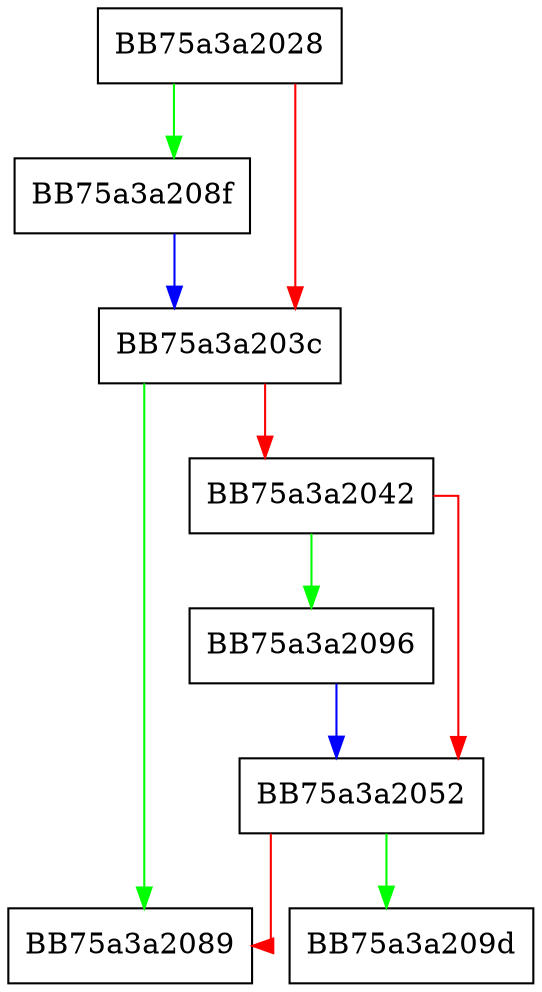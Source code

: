 digraph FindCloseUsingPlugin {
  node [shape="box"];
  graph [splines=ortho];
  BB75a3a2028 -> BB75a3a208f [color="green"];
  BB75a3a2028 -> BB75a3a203c [color="red"];
  BB75a3a203c -> BB75a3a2089 [color="green"];
  BB75a3a203c -> BB75a3a2042 [color="red"];
  BB75a3a2042 -> BB75a3a2096 [color="green"];
  BB75a3a2042 -> BB75a3a2052 [color="red"];
  BB75a3a2052 -> BB75a3a209d [color="green"];
  BB75a3a2052 -> BB75a3a2089 [color="red"];
  BB75a3a208f -> BB75a3a203c [color="blue"];
  BB75a3a2096 -> BB75a3a2052 [color="blue"];
}